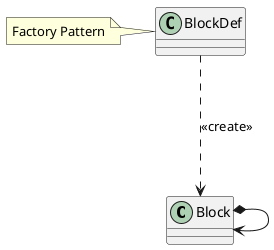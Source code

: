 @startuml

class Block
class BlockDef

Block *----> Block
BlockDef ...> Block : <<create>>

note left of BlockDef
  Factory Pattern
end note

@enduml